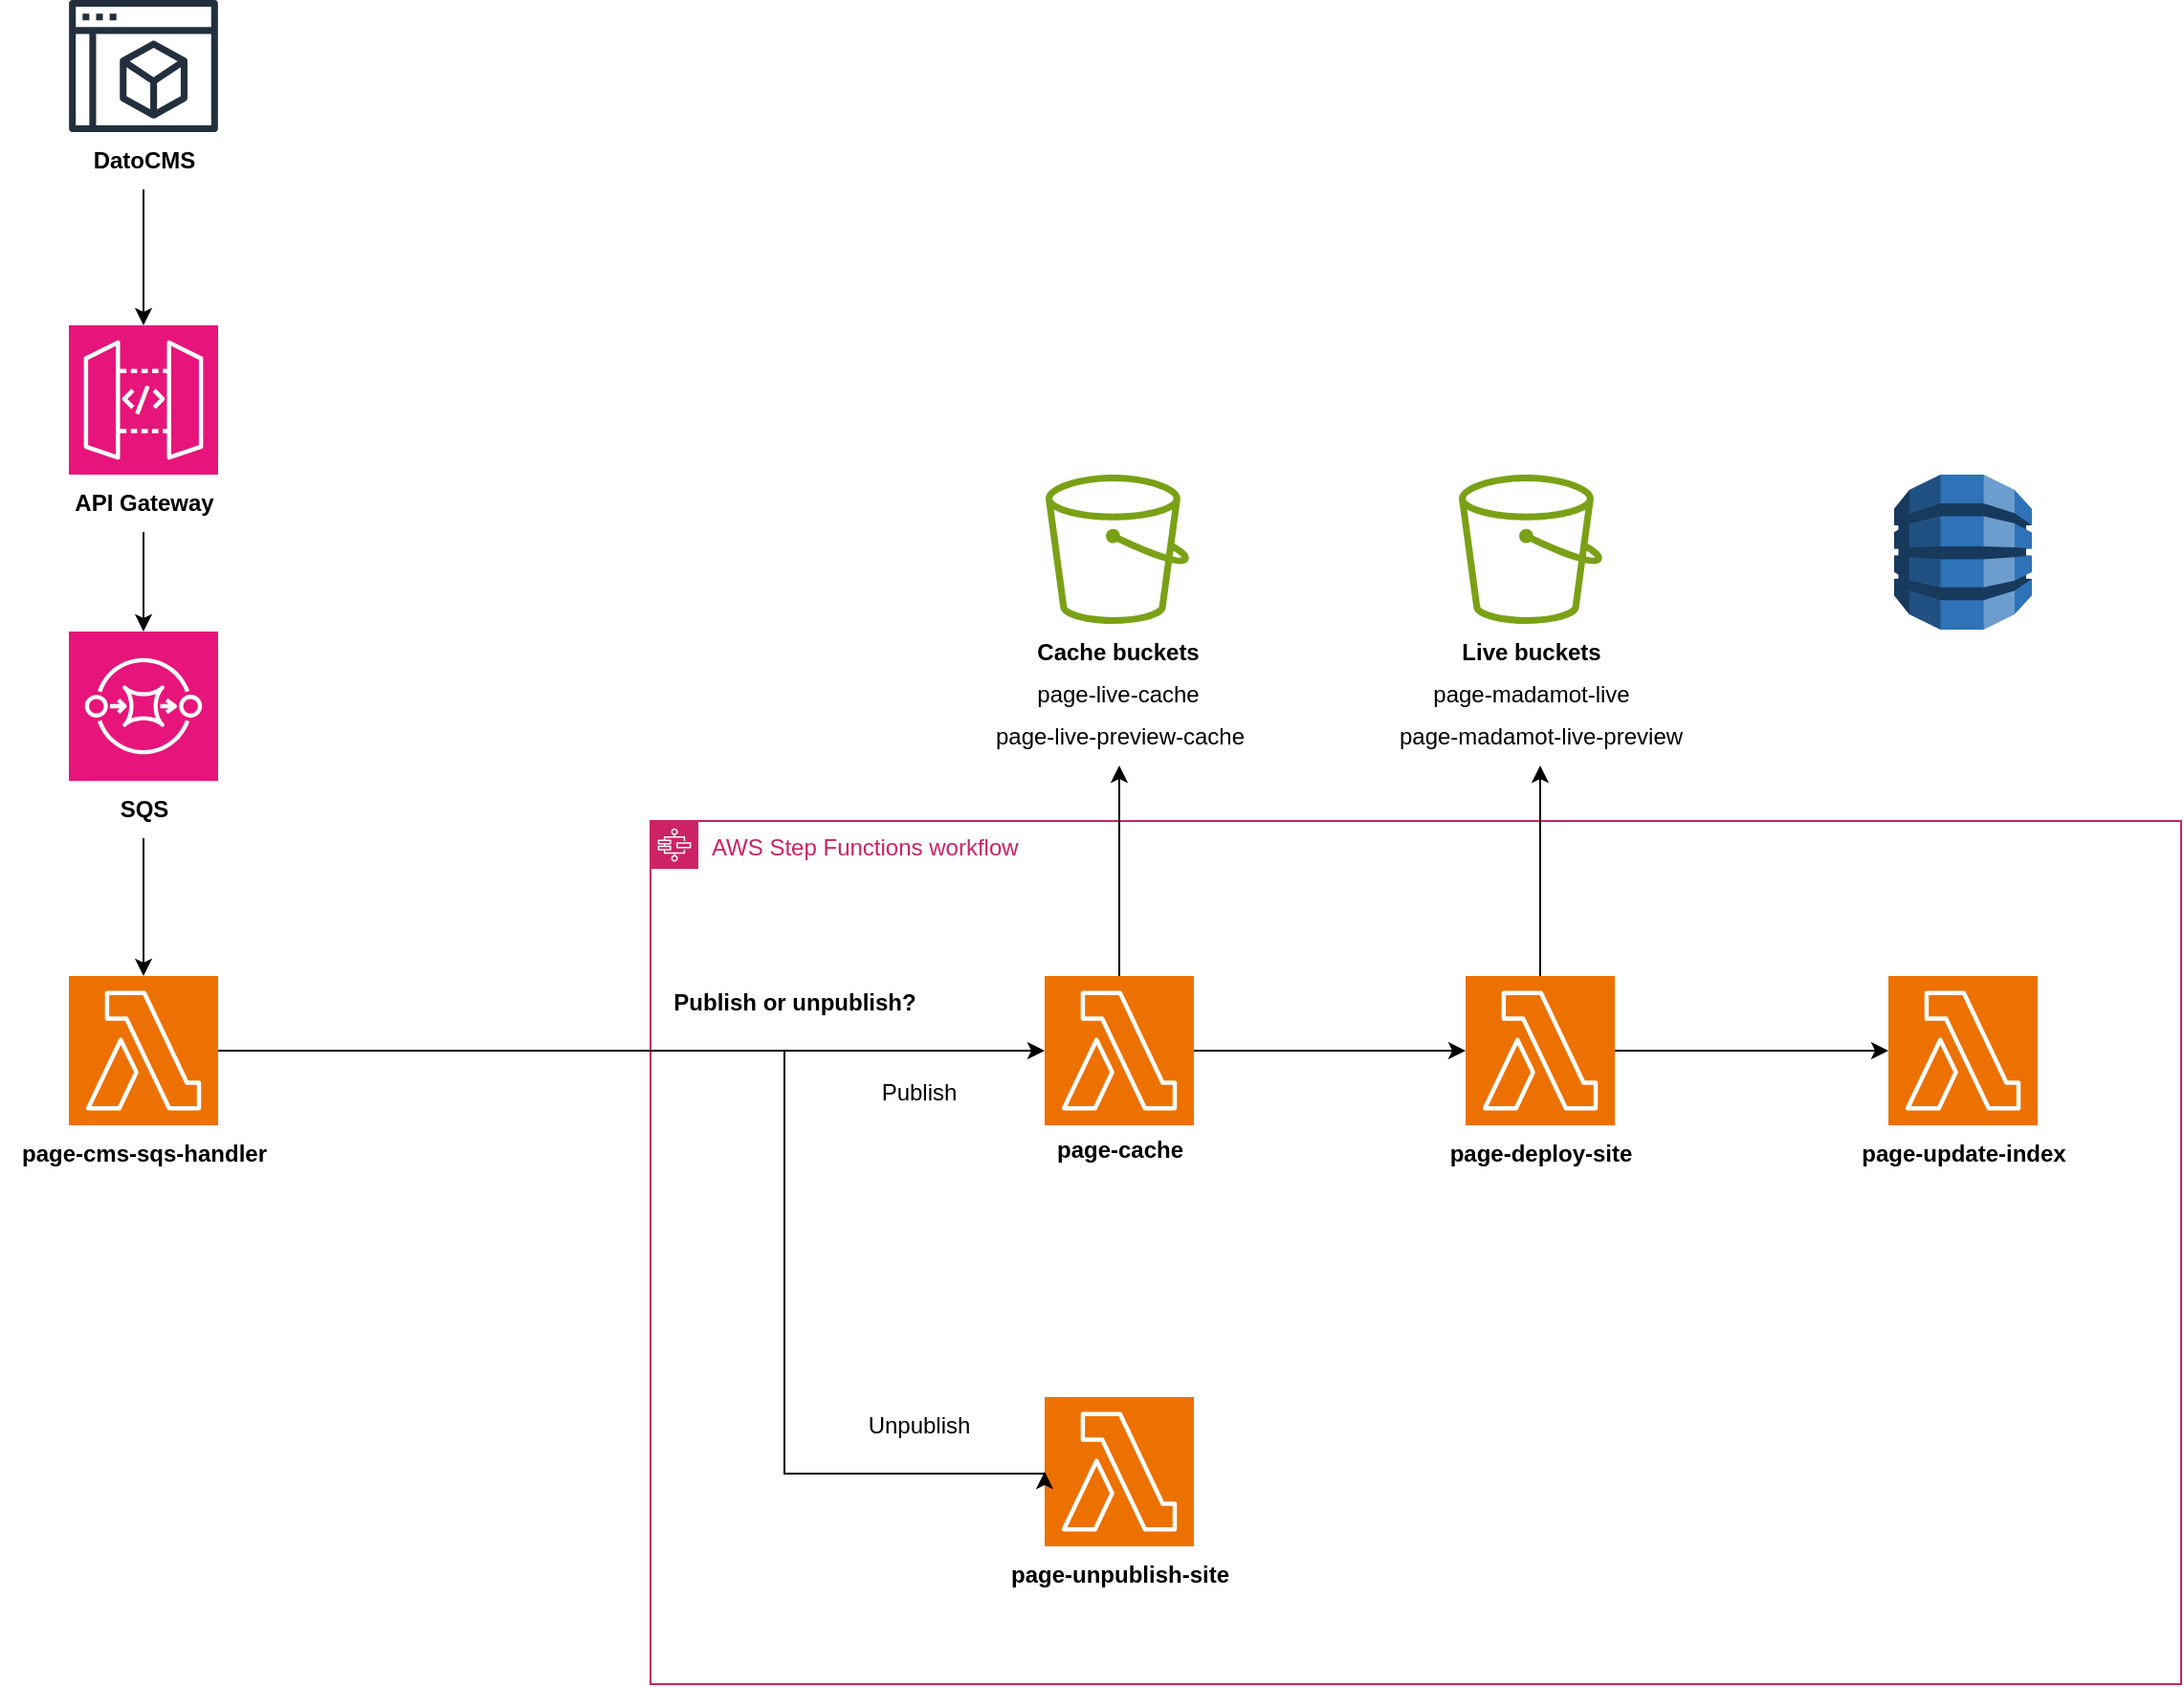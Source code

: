 <mxfile version="24.1.0" type="device">
  <diagram name="Page-1" id="FLJur78pjBhDDRVlXdHe">
    <mxGraphModel dx="1314" dy="924" grid="1" gridSize="10" guides="1" tooltips="1" connect="1" arrows="1" fold="1" page="1" pageScale="1" pageWidth="827" pageHeight="1169" math="0" shadow="0">
      <root>
        <mxCell id="0" />
        <mxCell id="1" parent="0" />
        <mxCell id="2z3wcWQpciKeHsc1dsU9-1" value="" style="sketch=0;points=[[0,0,0],[0.25,0,0],[0.5,0,0],[0.75,0,0],[1,0,0],[0,1,0],[0.25,1,0],[0.5,1,0],[0.75,1,0],[1,1,0],[0,0.25,0],[0,0.5,0],[0,0.75,0],[1,0.25,0],[1,0.5,0],[1,0.75,0]];outlineConnect=0;fontColor=#232F3E;fillColor=#E7157B;strokeColor=#ffffff;dashed=0;verticalLabelPosition=bottom;verticalAlign=top;align=center;html=1;fontSize=12;fontStyle=0;aspect=fixed;shape=mxgraph.aws4.resourceIcon;resIcon=mxgraph.aws4.api_gateway;" parent="1" vertex="1">
          <mxGeometry x="96" y="230" width="78" height="78" as="geometry" />
        </mxCell>
        <object label="" id="2z3wcWQpciKeHsc1dsU9-2">
          <mxCell style="sketch=0;outlineConnect=0;fontColor=#232F3E;gradientColor=none;fillColor=#232F3D;strokeColor=none;dashed=0;verticalLabelPosition=bottom;verticalAlign=top;align=center;html=1;fontSize=12;fontStyle=0;aspect=fixed;pointerEvents=1;shape=mxgraph.aws4.management_console2;" parent="1" vertex="1">
            <mxGeometry x="96" y="60" width="78" height="69" as="geometry" />
          </mxCell>
        </object>
        <mxCell id="2z3wcWQpciKeHsc1dsU9-3" value="" style="sketch=0;points=[[0,0,0],[0.25,0,0],[0.5,0,0],[0.75,0,0],[1,0,0],[0,1,0],[0.25,1,0],[0.5,1,0],[0.75,1,0],[1,1,0],[0,0.25,0],[0,0.5,0],[0,0.75,0],[1,0.25,0],[1,0.5,0],[1,0.75,0]];outlineConnect=0;fontColor=#232F3E;fillColor=#E7157B;strokeColor=#ffffff;dashed=0;verticalLabelPosition=bottom;verticalAlign=top;align=center;html=1;fontSize=12;fontStyle=0;aspect=fixed;shape=mxgraph.aws4.resourceIcon;resIcon=mxgraph.aws4.sqs;" parent="1" vertex="1">
          <mxGeometry x="96" y="390" width="78" height="78" as="geometry" />
        </mxCell>
        <mxCell id="J5xbQ6pMU_4FS8yq3dWS-1" value="&lt;b&gt;DatoCMS&lt;/b&gt;" style="text;html=1;align=center;verticalAlign=middle;resizable=0;points=[];autosize=1;strokeColor=none;fillColor=none;" parent="1" vertex="1">
          <mxGeometry x="95" y="129" width="80" height="30" as="geometry" />
        </mxCell>
        <mxCell id="J5xbQ6pMU_4FS8yq3dWS-2" style="edgeStyle=orthogonalEdgeStyle;rounded=0;orthogonalLoop=1;jettySize=auto;html=1;entryX=0.5;entryY=0;entryDx=0;entryDy=0;entryPerimeter=0;" parent="1" source="J5xbQ6pMU_4FS8yq3dWS-1" target="2z3wcWQpciKeHsc1dsU9-1" edge="1">
          <mxGeometry relative="1" as="geometry" />
        </mxCell>
        <mxCell id="J5xbQ6pMU_4FS8yq3dWS-3" value="&lt;b&gt;API Gateway&lt;/b&gt;" style="text;html=1;align=center;verticalAlign=middle;resizable=0;points=[];autosize=1;strokeColor=none;fillColor=none;" parent="1" vertex="1">
          <mxGeometry x="85" y="308" width="100" height="30" as="geometry" />
        </mxCell>
        <mxCell id="J5xbQ6pMU_4FS8yq3dWS-4" style="edgeStyle=orthogonalEdgeStyle;rounded=0;orthogonalLoop=1;jettySize=auto;html=1;entryX=0.5;entryY=0;entryDx=0;entryDy=0;entryPerimeter=0;" parent="1" source="J5xbQ6pMU_4FS8yq3dWS-3" target="2z3wcWQpciKeHsc1dsU9-3" edge="1">
          <mxGeometry relative="1" as="geometry" />
        </mxCell>
        <mxCell id="J5xbQ6pMU_4FS8yq3dWS-5" value="&lt;b&gt;SQS&lt;/b&gt;" style="text;html=1;align=center;verticalAlign=middle;resizable=0;points=[];autosize=1;strokeColor=none;fillColor=none;" parent="1" vertex="1">
          <mxGeometry x="110" y="468" width="50" height="30" as="geometry" />
        </mxCell>
        <mxCell id="x_NDQDo2OjlpxiIqgKdg-21" style="edgeStyle=orthogonalEdgeStyle;rounded=0;orthogonalLoop=1;jettySize=auto;html=1;" parent="1" source="J5xbQ6pMU_4FS8yq3dWS-6" target="x_NDQDo2OjlpxiIqgKdg-7" edge="1">
          <mxGeometry relative="1" as="geometry" />
        </mxCell>
        <mxCell id="J5xbQ6pMU_4FS8yq3dWS-6" value="" style="sketch=0;points=[[0,0,0],[0.25,0,0],[0.5,0,0],[0.75,0,0],[1,0,0],[0,1,0],[0.25,1,0],[0.5,1,0],[0.75,1,0],[1,1,0],[0,0.25,0],[0,0.5,0],[0,0.75,0],[1,0.25,0],[1,0.5,0],[1,0.75,0]];outlineConnect=0;fontColor=#232F3E;fillColor=#ED7100;strokeColor=#ffffff;dashed=0;verticalLabelPosition=bottom;verticalAlign=top;align=center;html=1;fontSize=12;fontStyle=0;aspect=fixed;shape=mxgraph.aws4.resourceIcon;resIcon=mxgraph.aws4.lambda;" parent="1" vertex="1">
          <mxGeometry x="96" y="570" width="78" height="78" as="geometry" />
        </mxCell>
        <mxCell id="J5xbQ6pMU_4FS8yq3dWS-7" style="edgeStyle=orthogonalEdgeStyle;rounded=0;orthogonalLoop=1;jettySize=auto;html=1;entryX=0.5;entryY=0;entryDx=0;entryDy=0;entryPerimeter=0;" parent="1" source="J5xbQ6pMU_4FS8yq3dWS-5" target="J5xbQ6pMU_4FS8yq3dWS-6" edge="1">
          <mxGeometry relative="1" as="geometry" />
        </mxCell>
        <mxCell id="J5xbQ6pMU_4FS8yq3dWS-8" value="&lt;b&gt;page-cms-sqs-handler&lt;/b&gt;" style="text;html=1;align=center;verticalAlign=middle;resizable=0;points=[];autosize=1;strokeColor=none;fillColor=none;" parent="1" vertex="1">
          <mxGeometry x="60" y="648" width="150" height="30" as="geometry" />
        </mxCell>
        <mxCell id="x_NDQDo2OjlpxiIqgKdg-2" value="AWS Step Functions workflow" style="points=[[0,0],[0.25,0],[0.5,0],[0.75,0],[1,0],[1,0.25],[1,0.5],[1,0.75],[1,1],[0.75,1],[0.5,1],[0.25,1],[0,1],[0,0.75],[0,0.5],[0,0.25]];outlineConnect=0;gradientColor=none;html=1;whiteSpace=wrap;fontSize=12;fontStyle=0;container=1;pointerEvents=0;collapsible=0;recursiveResize=0;shape=mxgraph.aws4.group;grIcon=mxgraph.aws4.group_aws_step_functions_workflow;strokeColor=#CD2264;fillColor=none;verticalAlign=top;align=left;spacingLeft=30;fontColor=#CD2264;dashed=0;" parent="1" vertex="1">
          <mxGeometry x="400" y="489" width="800" height="451" as="geometry" />
        </mxCell>
        <mxCell id="x_NDQDo2OjlpxiIqgKdg-7" value="" style="sketch=0;points=[[0,0,0],[0.25,0,0],[0.5,0,0],[0.75,0,0],[1,0,0],[0,1,0],[0.25,1,0],[0.5,1,0],[0.75,1,0],[1,1,0],[0,0.25,0],[0,0.5,0],[0,0.75,0],[1,0.25,0],[1,0.5,0],[1,0.75,0]];outlineConnect=0;fontColor=#232F3E;fillColor=#ED7100;strokeColor=#ffffff;dashed=0;verticalLabelPosition=bottom;verticalAlign=top;align=center;html=1;fontSize=12;fontStyle=0;aspect=fixed;shape=mxgraph.aws4.resourceIcon;resIcon=mxgraph.aws4.lambda;" parent="x_NDQDo2OjlpxiIqgKdg-2" vertex="1">
          <mxGeometry x="206" y="81" width="78" height="78" as="geometry" />
        </mxCell>
        <mxCell id="x_NDQDo2OjlpxiIqgKdg-8" value="&lt;b&gt;page-cache&lt;/b&gt;" style="text;html=1;align=center;verticalAlign=middle;resizable=0;points=[];autosize=1;strokeColor=none;fillColor=none;" parent="x_NDQDo2OjlpxiIqgKdg-2" vertex="1">
          <mxGeometry x="200" y="157" width="90" height="30" as="geometry" />
        </mxCell>
        <mxCell id="x_NDQDo2OjlpxiIqgKdg-13" value="" style="sketch=0;points=[[0,0,0],[0.25,0,0],[0.5,0,0],[0.75,0,0],[1,0,0],[0,1,0],[0.25,1,0],[0.5,1,0],[0.75,1,0],[1,1,0],[0,0.25,0],[0,0.5,0],[0,0.75,0],[1,0.25,0],[1,0.5,0],[1,0.75,0]];outlineConnect=0;fontColor=#232F3E;fillColor=#ED7100;strokeColor=#ffffff;dashed=0;verticalLabelPosition=bottom;verticalAlign=top;align=center;html=1;fontSize=12;fontStyle=0;aspect=fixed;shape=mxgraph.aws4.resourceIcon;resIcon=mxgraph.aws4.lambda;" parent="x_NDQDo2OjlpxiIqgKdg-2" vertex="1">
          <mxGeometry x="426" y="81" width="78" height="78" as="geometry" />
        </mxCell>
        <mxCell id="x_NDQDo2OjlpxiIqgKdg-15" value="&lt;b&gt;page-deploy-site&lt;/b&gt;" style="text;html=1;align=center;verticalAlign=middle;resizable=0;points=[];autosize=1;strokeColor=none;fillColor=none;" parent="x_NDQDo2OjlpxiIqgKdg-2" vertex="1">
          <mxGeometry x="405" y="159" width="120" height="30" as="geometry" />
        </mxCell>
        <mxCell id="MT1HXH7CIDCzYFT-zNP8-1" style="edgeStyle=orthogonalEdgeStyle;rounded=0;orthogonalLoop=1;jettySize=auto;html=1;entryX=0;entryY=0.5;entryDx=0;entryDy=0;entryPerimeter=0;" parent="x_NDQDo2OjlpxiIqgKdg-2" source="x_NDQDo2OjlpxiIqgKdg-7" target="x_NDQDo2OjlpxiIqgKdg-13" edge="1">
          <mxGeometry relative="1" as="geometry" />
        </mxCell>
        <mxCell id="TUTDs6zde3vDhP-IdaZa-7" value="" style="sketch=0;points=[[0,0,0],[0.25,0,0],[0.5,0,0],[0.75,0,0],[1,0,0],[0,1,0],[0.25,1,0],[0.5,1,0],[0.75,1,0],[1,1,0],[0,0.25,0],[0,0.5,0],[0,0.75,0],[1,0.25,0],[1,0.5,0],[1,0.75,0]];outlineConnect=0;fontColor=#232F3E;fillColor=#ED7100;strokeColor=#ffffff;dashed=0;verticalLabelPosition=bottom;verticalAlign=top;align=center;html=1;fontSize=12;fontStyle=0;aspect=fixed;shape=mxgraph.aws4.resourceIcon;resIcon=mxgraph.aws4.lambda;" parent="x_NDQDo2OjlpxiIqgKdg-2" vertex="1">
          <mxGeometry x="206" y="301" width="78" height="78" as="geometry" />
        </mxCell>
        <mxCell id="x_NDQDo2OjlpxiIqgKdg-6" value="&lt;b&gt;Publish or unpublish?&lt;/b&gt;" style="text;html=1;align=center;verticalAlign=middle;resizable=0;points=[];autosize=1;strokeColor=none;fillColor=none;" parent="x_NDQDo2OjlpxiIqgKdg-2" vertex="1">
          <mxGeometry y="80" width="150" height="30" as="geometry" />
        </mxCell>
        <mxCell id="TUTDs6zde3vDhP-IdaZa-5" value="Publish" style="text;html=1;align=center;verticalAlign=middle;resizable=0;points=[];autosize=1;strokeColor=none;fillColor=none;" parent="x_NDQDo2OjlpxiIqgKdg-2" vertex="1">
          <mxGeometry x="110" y="127" width="60" height="30" as="geometry" />
        </mxCell>
        <mxCell id="TUTDs6zde3vDhP-IdaZa-6" value="Unpublish" style="text;html=1;align=center;verticalAlign=middle;resizable=0;points=[];autosize=1;strokeColor=none;fillColor=none;" parent="x_NDQDo2OjlpxiIqgKdg-2" vertex="1">
          <mxGeometry x="100" y="301" width="80" height="30" as="geometry" />
        </mxCell>
        <mxCell id="TUTDs6zde3vDhP-IdaZa-8" value="&lt;b&gt;page-unpublish-site&lt;/b&gt;" style="text;html=1;align=center;verticalAlign=middle;resizable=0;points=[];autosize=1;strokeColor=none;fillColor=none;" parent="x_NDQDo2OjlpxiIqgKdg-2" vertex="1">
          <mxGeometry x="175" y="379" width="140" height="30" as="geometry" />
        </mxCell>
        <mxCell id="0tbfnMu-jQEyWt26rq19-1" value="" style="sketch=0;points=[[0,0,0],[0.25,0,0],[0.5,0,0],[0.75,0,0],[1,0,0],[0,1,0],[0.25,1,0],[0.5,1,0],[0.75,1,0],[1,1,0],[0,0.25,0],[0,0.5,0],[0,0.75,0],[1,0.25,0],[1,0.5,0],[1,0.75,0]];outlineConnect=0;fontColor=#232F3E;fillColor=#ED7100;strokeColor=#ffffff;dashed=0;verticalLabelPosition=bottom;verticalAlign=top;align=center;html=1;fontSize=12;fontStyle=0;aspect=fixed;shape=mxgraph.aws4.resourceIcon;resIcon=mxgraph.aws4.lambda;" vertex="1" parent="x_NDQDo2OjlpxiIqgKdg-2">
          <mxGeometry x="647" y="81" width="78" height="78" as="geometry" />
        </mxCell>
        <mxCell id="0tbfnMu-jQEyWt26rq19-2" value="&lt;b&gt;page-update-index&lt;/b&gt;" style="text;html=1;align=center;verticalAlign=middle;resizable=0;points=[];autosize=1;strokeColor=none;fillColor=none;" vertex="1" parent="x_NDQDo2OjlpxiIqgKdg-2">
          <mxGeometry x="621" y="159" width="130" height="30" as="geometry" />
        </mxCell>
        <mxCell id="0tbfnMu-jQEyWt26rq19-3" style="edgeStyle=orthogonalEdgeStyle;rounded=0;orthogonalLoop=1;jettySize=auto;html=1;entryX=0;entryY=0.5;entryDx=0;entryDy=0;entryPerimeter=0;" edge="1" parent="x_NDQDo2OjlpxiIqgKdg-2" source="x_NDQDo2OjlpxiIqgKdg-13" target="0tbfnMu-jQEyWt26rq19-1">
          <mxGeometry relative="1" as="geometry" />
        </mxCell>
        <mxCell id="x_NDQDo2OjlpxiIqgKdg-5" style="edgeStyle=orthogonalEdgeStyle;rounded=0;orthogonalLoop=1;jettySize=auto;html=1;entryX=0;entryY=0.5;entryDx=0;entryDy=0;entryPerimeter=0;" parent="1" source="J5xbQ6pMU_4FS8yq3dWS-6" target="TUTDs6zde3vDhP-IdaZa-7" edge="1">
          <mxGeometry relative="1" as="geometry">
            <mxPoint x="330" y="865.99" as="targetPoint" />
            <Array as="points">
              <mxPoint x="470" y="609" />
              <mxPoint x="470" y="830" />
            </Array>
          </mxGeometry>
        </mxCell>
        <mxCell id="x_NDQDo2OjlpxiIqgKdg-16" value="" style="sketch=0;outlineConnect=0;fontColor=#232F3E;gradientColor=none;fillColor=#7AA116;strokeColor=none;dashed=0;verticalLabelPosition=bottom;verticalAlign=top;align=center;html=1;fontSize=12;fontStyle=0;aspect=fixed;pointerEvents=1;shape=mxgraph.aws4.bucket;" parent="1" vertex="1">
          <mxGeometry x="606.5" y="308" width="75" height="78" as="geometry" />
        </mxCell>
        <mxCell id="x_NDQDo2OjlpxiIqgKdg-18" value="page-live-cache" style="text;html=1;align=center;verticalAlign=middle;resizable=0;points=[];autosize=1;strokeColor=none;fillColor=none;" parent="1" vertex="1">
          <mxGeometry x="589" y="408" width="110" height="30" as="geometry" />
        </mxCell>
        <mxCell id="x_NDQDo2OjlpxiIqgKdg-19" value="page-live-preview-cache" style="text;html=1;align=center;verticalAlign=middle;resizable=0;points=[];autosize=1;strokeColor=none;fillColor=none;" parent="1" vertex="1">
          <mxGeometry x="570" y="430" width="150" height="30" as="geometry" />
        </mxCell>
        <mxCell id="x_NDQDo2OjlpxiIqgKdg-20" value="&lt;b&gt;Cache buckets&lt;/b&gt;" style="text;html=1;align=center;verticalAlign=middle;resizable=0;points=[];autosize=1;strokeColor=none;fillColor=none;" parent="1" vertex="1">
          <mxGeometry x="589" y="386" width="110" height="30" as="geometry" />
        </mxCell>
        <mxCell id="x_NDQDo2OjlpxiIqgKdg-22" style="edgeStyle=orthogonalEdgeStyle;rounded=0;orthogonalLoop=1;jettySize=auto;html=1;exitX=0.5;exitY=0;exitDx=0;exitDy=0;exitPerimeter=0;" parent="1" source="x_NDQDo2OjlpxiIqgKdg-7" target="x_NDQDo2OjlpxiIqgKdg-19" edge="1">
          <mxGeometry relative="1" as="geometry">
            <mxPoint x="500" y="560" as="sourcePoint" />
          </mxGeometry>
        </mxCell>
        <mxCell id="MT1HXH7CIDCzYFT-zNP8-2" value="" style="sketch=0;outlineConnect=0;fontColor=#232F3E;gradientColor=none;fillColor=#7AA116;strokeColor=none;dashed=0;verticalLabelPosition=bottom;verticalAlign=top;align=center;html=1;fontSize=12;fontStyle=0;aspect=fixed;pointerEvents=1;shape=mxgraph.aws4.bucket;" parent="1" vertex="1">
          <mxGeometry x="822.5" y="308" width="75" height="78" as="geometry" />
        </mxCell>
        <mxCell id="MT1HXH7CIDCzYFT-zNP8-3" value="page-madamot-live" style="text;html=1;align=center;verticalAlign=middle;resizable=0;points=[];autosize=1;strokeColor=none;fillColor=none;" parent="1" vertex="1">
          <mxGeometry x="795" y="408" width="130" height="30" as="geometry" />
        </mxCell>
        <mxCell id="MT1HXH7CIDCzYFT-zNP8-4" value="page-madamot-live-preview" style="text;html=1;align=center;verticalAlign=middle;resizable=0;points=[];autosize=1;strokeColor=none;fillColor=none;" parent="1" vertex="1">
          <mxGeometry x="780" y="430" width="170" height="30" as="geometry" />
        </mxCell>
        <mxCell id="MT1HXH7CIDCzYFT-zNP8-5" value="&lt;b&gt;Live buckets&lt;/b&gt;" style="text;html=1;align=center;verticalAlign=middle;resizable=0;points=[];autosize=1;strokeColor=none;fillColor=none;" parent="1" vertex="1">
          <mxGeometry x="810" y="386" width="100" height="30" as="geometry" />
        </mxCell>
        <mxCell id="MT1HXH7CIDCzYFT-zNP8-6" style="edgeStyle=orthogonalEdgeStyle;rounded=0;orthogonalLoop=1;jettySize=auto;html=1;" parent="1" source="x_NDQDo2OjlpxiIqgKdg-13" target="MT1HXH7CIDCzYFT-zNP8-4" edge="1">
          <mxGeometry relative="1" as="geometry" />
        </mxCell>
        <mxCell id="0tbfnMu-jQEyWt26rq19-4" value="" style="outlineConnect=0;dashed=0;verticalLabelPosition=bottom;verticalAlign=top;align=center;html=1;shape=mxgraph.aws3.dynamo_db;fillColor=#2E73B8;gradientColor=none;" vertex="1" parent="1">
          <mxGeometry x="1050" y="308" width="72" height="81" as="geometry" />
        </mxCell>
      </root>
    </mxGraphModel>
  </diagram>
</mxfile>
